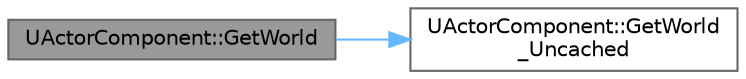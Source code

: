 digraph "UActorComponent::GetWorld"
{
 // INTERACTIVE_SVG=YES
 // LATEX_PDF_SIZE
  bgcolor="transparent";
  edge [fontname=Helvetica,fontsize=10,labelfontname=Helvetica,labelfontsize=10];
  node [fontname=Helvetica,fontsize=10,shape=box,height=0.2,width=0.4];
  rankdir="LR";
  Node1 [id="Node000001",label="UActorComponent::GetWorld",height=0.2,width=0.4,color="gray40", fillcolor="grey60", style="filled", fontcolor="black",tooltip="Getter for the cached world pointer, will return null if the component is not actually spawned in a l..."];
  Node1 -> Node2 [id="edge1_Node000001_Node000002",color="steelblue1",style="solid",tooltip=" "];
  Node2 [id="Node000002",label="UActorComponent::GetWorld\l_Uncached",height=0.2,width=0.4,color="grey40", fillcolor="white", style="filled",URL="$df/db5/classUActorComponent.html#a4b094e05cd74d42c7f530795c729f4e4",tooltip="If WorldPrivate isn't set this will determine the world from outers."];
}
